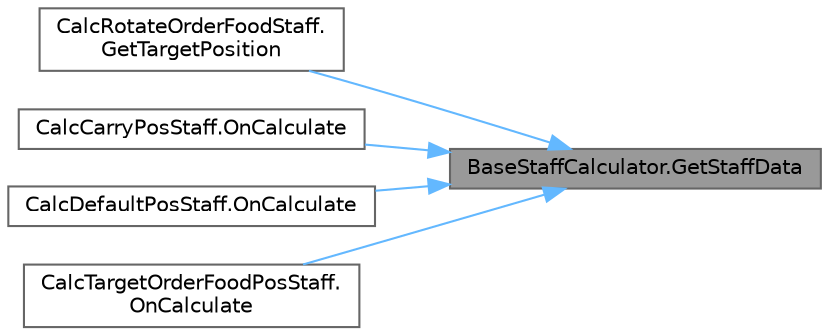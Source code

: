 digraph "BaseStaffCalculator.GetStaffData"
{
 // LATEX_PDF_SIZE
  bgcolor="transparent";
  edge [fontname=Helvetica,fontsize=10,labelfontname=Helvetica,labelfontsize=10];
  node [fontname=Helvetica,fontsize=10,shape=box,height=0.2,width=0.4];
  rankdir="RL";
  Node1 [id="Node000001",label="BaseStaffCalculator.GetStaffData",height=0.2,width=0.4,color="gray40", fillcolor="grey60", style="filled", fontcolor="black",tooltip="スタッフ情報が存在するかのチェック"];
  Node1 -> Node2 [id="edge5_Node000001_Node000002",dir="back",color="steelblue1",style="solid",tooltip=" "];
  Node2 [id="Node000002",label="CalcRotateOrderFoodStaff.\lGetTargetPosition",height=0.2,width=0.4,color="grey40", fillcolor="white", style="filled",URL="$class_calc_rotate_order_food_staff.html#a047b1a0fd2fd2ce51ed34738d3f35f10",tooltip=" "];
  Node1 -> Node3 [id="edge6_Node000001_Node000003",dir="back",color="steelblue1",style="solid",tooltip=" "];
  Node3 [id="Node000003",label="CalcCarryPosStaff.OnCalculate",height=0.2,width=0.4,color="grey40", fillcolor="white", style="filled",URL="$class_calc_carry_pos_staff.html#a938e872b10f243316720a98f1f488114",tooltip=" "];
  Node1 -> Node4 [id="edge7_Node000001_Node000004",dir="back",color="steelblue1",style="solid",tooltip=" "];
  Node4 [id="Node000004",label="CalcDefaultPosStaff.OnCalculate",height=0.2,width=0.4,color="grey40", fillcolor="white", style="filled",URL="$class_calc_default_pos_staff.html#a4218cdf882dc8f0bd329bfc3ceda0e5a",tooltip=" "];
  Node1 -> Node5 [id="edge8_Node000001_Node000005",dir="back",color="steelblue1",style="solid",tooltip=" "];
  Node5 [id="Node000005",label="CalcTargetOrderFoodPosStaff.\lOnCalculate",height=0.2,width=0.4,color="grey40", fillcolor="white", style="filled",URL="$class_calc_target_order_food_pos_staff.html#a5e510eb1e63955a9b2504e018637d601",tooltip=" "];
}
